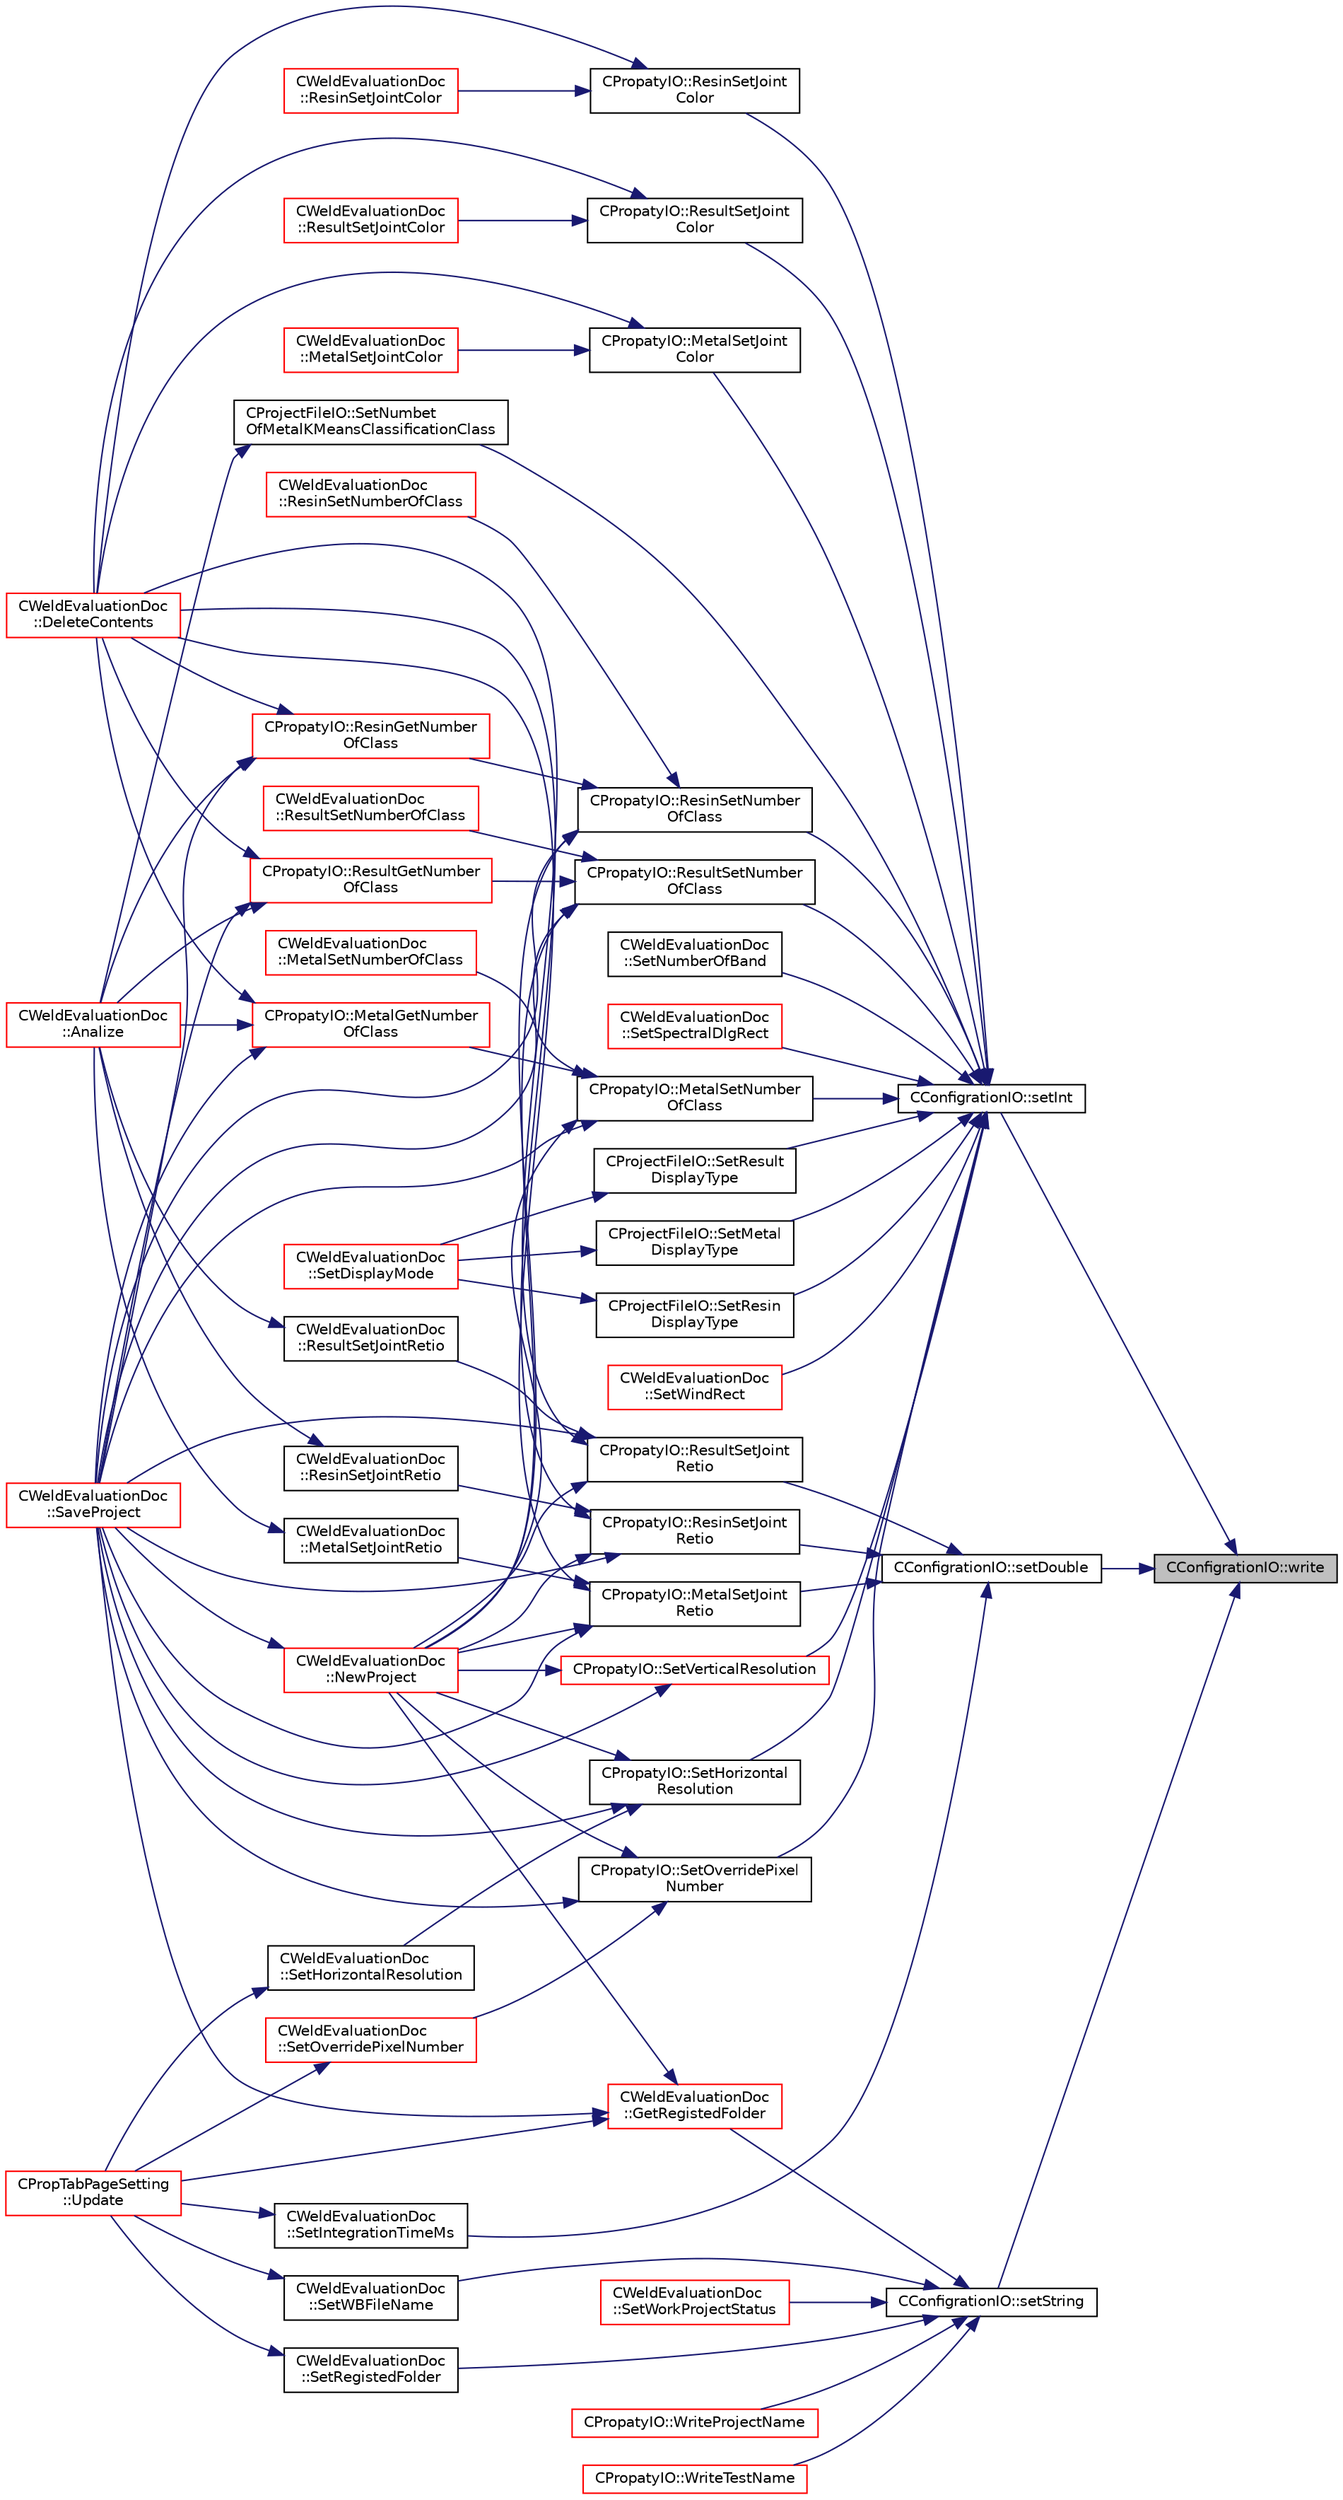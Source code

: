 digraph "CConfigrationIO::write"
{
 // LATEX_PDF_SIZE
  edge [fontname="Helvetica",fontsize="10",labelfontname="Helvetica",labelfontsize="10"];
  node [fontname="Helvetica",fontsize="10",shape=record];
  rankdir="RL";
  Node1 [label="CConfigrationIO::write",height=0.2,width=0.4,color="black", fillcolor="grey75", style="filled", fontcolor="black",tooltip="指定セクションのキーに値を設定"];
  Node1 -> Node2 [dir="back",color="midnightblue",fontsize="10",style="solid",fontname="Helvetica"];
  Node2 [label="CConfigrationIO::setDouble",height=0.2,width=0.4,color="black", fillcolor="white", style="filled",URL="$class_c_configration_i_o.html#a535689b2c4df043a729548de99f72a4a",tooltip="指定セクションのキーに浮動小数点値を設定"];
  Node2 -> Node3 [dir="back",color="midnightblue",fontsize="10",style="solid",fontname="Helvetica"];
  Node3 [label="CPropatyIO::MetalSetJoint\lRetio",height=0.2,width=0.4,color="black", fillcolor="white", style="filled",URL="$class_c_propaty_i_o.html#a4696f24d77def8e3b9d206b351c8ad66",tooltip="金属面の接合割合の設定"];
  Node3 -> Node4 [dir="back",color="midnightblue",fontsize="10",style="solid",fontname="Helvetica"];
  Node4 [label="CWeldEvaluationDoc\l::DeleteContents",height=0.2,width=0.4,color="red", fillcolor="white", style="filled",URL="$class_c_weld_evaluation_doc.html#a21fcb772f7329ee52b9b1922b133eca0",tooltip="スキャン情報の削除"];
  Node3 -> Node6 [dir="back",color="midnightblue",fontsize="10",style="solid",fontname="Helvetica"];
  Node6 [label="CWeldEvaluationDoc\l::MetalSetJointRetio",height=0.2,width=0.4,color="black", fillcolor="white", style="filled",URL="$class_c_weld_evaluation_doc.html#a282b2232f82ad37165b305e66daf7066",tooltip="金属面の接合割合の設定"];
  Node6 -> Node7 [dir="back",color="midnightblue",fontsize="10",style="solid",fontname="Helvetica"];
  Node7 [label="CWeldEvaluationDoc\l::Analize",height=0.2,width=0.4,color="red", fillcolor="white", style="filled",URL="$class_c_weld_evaluation_doc.html#aec529b21bcd80053e9ace596cc28ee56",tooltip="解析の実施"];
  Node3 -> Node9 [dir="back",color="midnightblue",fontsize="10",style="solid",fontname="Helvetica"];
  Node9 [label="CWeldEvaluationDoc\l::NewProject",height=0.2,width=0.4,color="red", fillcolor="white", style="filled",URL="$class_c_weld_evaluation_doc.html#a0aec3875f86f89c63daf5161cfded60d",tooltip="新規プロジェクトの構築"];
  Node9 -> Node14 [dir="back",color="midnightblue",fontsize="10",style="solid",fontname="Helvetica"];
  Node14 [label="CWeldEvaluationDoc\l::SaveProject",height=0.2,width=0.4,color="red", fillcolor="white", style="filled",URL="$class_c_weld_evaluation_doc.html#a92d375305f80e0626001ab1b3c8d75a0",tooltip="プロジェクトの保存"];
  Node3 -> Node14 [dir="back",color="midnightblue",fontsize="10",style="solid",fontname="Helvetica"];
  Node2 -> Node17 [dir="back",color="midnightblue",fontsize="10",style="solid",fontname="Helvetica"];
  Node17 [label="CPropatyIO::ResinSetJoint\lRetio",height=0.2,width=0.4,color="black", fillcolor="white", style="filled",URL="$class_c_propaty_i_o.html#ab16492fd229e0e2ccf188fae8ca7f726",tooltip="樹脂面の接合割合の設定"];
  Node17 -> Node4 [dir="back",color="midnightblue",fontsize="10",style="solid",fontname="Helvetica"];
  Node17 -> Node9 [dir="back",color="midnightblue",fontsize="10",style="solid",fontname="Helvetica"];
  Node17 -> Node18 [dir="back",color="midnightblue",fontsize="10",style="solid",fontname="Helvetica"];
  Node18 [label="CWeldEvaluationDoc\l::ResinSetJointRetio",height=0.2,width=0.4,color="black", fillcolor="white", style="filled",URL="$class_c_weld_evaluation_doc.html#a556e5795142b2a57d1f35f71809875cf",tooltip="樹脂面の接合割合の設定"];
  Node18 -> Node7 [dir="back",color="midnightblue",fontsize="10",style="solid",fontname="Helvetica"];
  Node17 -> Node14 [dir="back",color="midnightblue",fontsize="10",style="solid",fontname="Helvetica"];
  Node2 -> Node19 [dir="back",color="midnightblue",fontsize="10",style="solid",fontname="Helvetica"];
  Node19 [label="CPropatyIO::ResultSetJoint\lRetio",height=0.2,width=0.4,color="black", fillcolor="white", style="filled",URL="$class_c_propaty_i_o.html#ab5d3cd61f8af29747e644c8891163c28",tooltip="接合結果の接合割合の設定"];
  Node19 -> Node4 [dir="back",color="midnightblue",fontsize="10",style="solid",fontname="Helvetica"];
  Node19 -> Node9 [dir="back",color="midnightblue",fontsize="10",style="solid",fontname="Helvetica"];
  Node19 -> Node20 [dir="back",color="midnightblue",fontsize="10",style="solid",fontname="Helvetica"];
  Node20 [label="CWeldEvaluationDoc\l::ResultSetJointRetio",height=0.2,width=0.4,color="black", fillcolor="white", style="filled",URL="$class_c_weld_evaluation_doc.html#a3adb6695516f8c519543b29bdcef8f05",tooltip="接合結果の接合割合の設定"];
  Node20 -> Node7 [dir="back",color="midnightblue",fontsize="10",style="solid",fontname="Helvetica"];
  Node19 -> Node14 [dir="back",color="midnightblue",fontsize="10",style="solid",fontname="Helvetica"];
  Node2 -> Node21 [dir="back",color="midnightblue",fontsize="10",style="solid",fontname="Helvetica"];
  Node21 [label="CWeldEvaluationDoc\l::SetIntegrationTimeMs",height=0.2,width=0.4,color="black", fillcolor="white", style="filled",URL="$class_c_weld_evaluation_doc.html#a815b8688933d5bb4a4e4471ba40dccb0",tooltip="Integration_time_msの設定"];
  Node21 -> Node22 [dir="back",color="midnightblue",fontsize="10",style="solid",fontname="Helvetica"];
  Node22 [label="CPropTabPageSetting\l::Update",height=0.2,width=0.4,color="red", fillcolor="white", style="filled",URL="$class_c_prop_tab_page_setting.html#acefe73a52687d98a8a6e6f01ef270b01",tooltip="更新処理"];
  Node1 -> Node24 [dir="back",color="midnightblue",fontsize="10",style="solid",fontname="Helvetica"];
  Node24 [label="CConfigrationIO::setInt",height=0.2,width=0.4,color="black", fillcolor="white", style="filled",URL="$class_c_configration_i_o.html#ae2b2f069a5eb2e6e40db50c09d6f71a5",tooltip="指定セクションのキーに整数値を設定"];
  Node24 -> Node25 [dir="back",color="midnightblue",fontsize="10",style="solid",fontname="Helvetica"];
  Node25 [label="CPropatyIO::MetalSetJoint\lColor",height=0.2,width=0.4,color="black", fillcolor="white", style="filled",URL="$class_c_propaty_i_o.html#a51608d8b45c5cc2bb21e34b6677244f0",tooltip="金属面の接合色の設定"];
  Node25 -> Node4 [dir="back",color="midnightblue",fontsize="10",style="solid",fontname="Helvetica"];
  Node25 -> Node26 [dir="back",color="midnightblue",fontsize="10",style="solid",fontname="Helvetica"];
  Node26 [label="CWeldEvaluationDoc\l::MetalSetJointColor",height=0.2,width=0.4,color="red", fillcolor="white", style="filled",URL="$class_c_weld_evaluation_doc.html#a0dcfe2f1565b1e4cea83f0ba1deb540c",tooltip="金属面の接合色の設定"];
  Node24 -> Node31 [dir="back",color="midnightblue",fontsize="10",style="solid",fontname="Helvetica"];
  Node31 [label="CPropatyIO::MetalSetNumber\lOfClass",height=0.2,width=0.4,color="black", fillcolor="white", style="filled",URL="$class_c_propaty_i_o.html#ab263d6b737c5fb9a6a75a8319506cddb",tooltip="金属面の分類数の設定"];
  Node31 -> Node32 [dir="back",color="midnightblue",fontsize="10",style="solid",fontname="Helvetica"];
  Node32 [label="CPropatyIO::MetalGetNumber\lOfClass",height=0.2,width=0.4,color="red", fillcolor="white", style="filled",URL="$class_c_propaty_i_o.html#a16a55c3db357af77e875c008c5837dee",tooltip="金属面の分類数の取得"];
  Node32 -> Node7 [dir="back",color="midnightblue",fontsize="10",style="solid",fontname="Helvetica"];
  Node32 -> Node4 [dir="back",color="midnightblue",fontsize="10",style="solid",fontname="Helvetica"];
  Node32 -> Node14 [dir="back",color="midnightblue",fontsize="10",style="solid",fontname="Helvetica"];
  Node31 -> Node40 [dir="back",color="midnightblue",fontsize="10",style="solid",fontname="Helvetica"];
  Node40 [label="CWeldEvaluationDoc\l::MetalSetNumberOfClass",height=0.2,width=0.4,color="red", fillcolor="white", style="filled",URL="$class_c_weld_evaluation_doc.html#a134f9e54317be375b7b5fbf1cf501980",tooltip="金属面の分類数の設定"];
  Node31 -> Node9 [dir="back",color="midnightblue",fontsize="10",style="solid",fontname="Helvetica"];
  Node31 -> Node14 [dir="back",color="midnightblue",fontsize="10",style="solid",fontname="Helvetica"];
  Node24 -> Node42 [dir="back",color="midnightblue",fontsize="10",style="solid",fontname="Helvetica"];
  Node42 [label="CPropatyIO::ResinSetJoint\lColor",height=0.2,width=0.4,color="black", fillcolor="white", style="filled",URL="$class_c_propaty_i_o.html#a7d32eed90f0a3eab1ae76df4c2d0c643",tooltip="樹脂面の接合色の設定"];
  Node42 -> Node4 [dir="back",color="midnightblue",fontsize="10",style="solid",fontname="Helvetica"];
  Node42 -> Node43 [dir="back",color="midnightblue",fontsize="10",style="solid",fontname="Helvetica"];
  Node43 [label="CWeldEvaluationDoc\l::ResinSetJointColor",height=0.2,width=0.4,color="red", fillcolor="white", style="filled",URL="$class_c_weld_evaluation_doc.html#aaf723bdc82ec7ede125b473a0ba36672",tooltip="樹脂面の接合色の設定"];
  Node24 -> Node44 [dir="back",color="midnightblue",fontsize="10",style="solid",fontname="Helvetica"];
  Node44 [label="CPropatyIO::ResinSetNumber\lOfClass",height=0.2,width=0.4,color="black", fillcolor="white", style="filled",URL="$class_c_propaty_i_o.html#a6a2f279575582b3b5fd0fc78d44313bf",tooltip="樹脂面の分類数の設定"];
  Node44 -> Node9 [dir="back",color="midnightblue",fontsize="10",style="solid",fontname="Helvetica"];
  Node44 -> Node45 [dir="back",color="midnightblue",fontsize="10",style="solid",fontname="Helvetica"];
  Node45 [label="CPropatyIO::ResinGetNumber\lOfClass",height=0.2,width=0.4,color="red", fillcolor="white", style="filled",URL="$class_c_propaty_i_o.html#a4ccce7edae07c0d331960ca1104aa375",tooltip="樹脂面の分類数の取得"];
  Node45 -> Node7 [dir="back",color="midnightblue",fontsize="10",style="solid",fontname="Helvetica"];
  Node45 -> Node4 [dir="back",color="midnightblue",fontsize="10",style="solid",fontname="Helvetica"];
  Node45 -> Node14 [dir="back",color="midnightblue",fontsize="10",style="solid",fontname="Helvetica"];
  Node44 -> Node47 [dir="back",color="midnightblue",fontsize="10",style="solid",fontname="Helvetica"];
  Node47 [label="CWeldEvaluationDoc\l::ResinSetNumberOfClass",height=0.2,width=0.4,color="red", fillcolor="white", style="filled",URL="$class_c_weld_evaluation_doc.html#a9efab5ecbccc32adc8f36a6c9953394c",tooltip="樹脂面の分類数の設定"];
  Node44 -> Node14 [dir="back",color="midnightblue",fontsize="10",style="solid",fontname="Helvetica"];
  Node24 -> Node48 [dir="back",color="midnightblue",fontsize="10",style="solid",fontname="Helvetica"];
  Node48 [label="CPropatyIO::ResultSetJoint\lColor",height=0.2,width=0.4,color="black", fillcolor="white", style="filled",URL="$class_c_propaty_i_o.html#a16b3e539746c24e961b939c92634938c",tooltip="接合結果の接合色の設定"];
  Node48 -> Node4 [dir="back",color="midnightblue",fontsize="10",style="solid",fontname="Helvetica"];
  Node48 -> Node49 [dir="back",color="midnightblue",fontsize="10",style="solid",fontname="Helvetica"];
  Node49 [label="CWeldEvaluationDoc\l::ResultSetJointColor",height=0.2,width=0.4,color="red", fillcolor="white", style="filled",URL="$class_c_weld_evaluation_doc.html#a0f2821f9a37db33b82a9d9dccda92c81",tooltip="接合結果の接合色の設定"];
  Node24 -> Node50 [dir="back",color="midnightblue",fontsize="10",style="solid",fontname="Helvetica"];
  Node50 [label="CPropatyIO::ResultSetNumber\lOfClass",height=0.2,width=0.4,color="black", fillcolor="white", style="filled",URL="$class_c_propaty_i_o.html#a5d8a3b2d8be1e1c95293c525278ccc4b",tooltip="接合結果の分類数の設定"];
  Node50 -> Node9 [dir="back",color="midnightblue",fontsize="10",style="solid",fontname="Helvetica"];
  Node50 -> Node51 [dir="back",color="midnightblue",fontsize="10",style="solid",fontname="Helvetica"];
  Node51 [label="CPropatyIO::ResultGetNumber\lOfClass",height=0.2,width=0.4,color="red", fillcolor="white", style="filled",URL="$class_c_propaty_i_o.html#a3c255aa66e4a529223b8fc4dcaf4df18",tooltip="接合結果の分類数の取得"];
  Node51 -> Node7 [dir="back",color="midnightblue",fontsize="10",style="solid",fontname="Helvetica"];
  Node51 -> Node4 [dir="back",color="midnightblue",fontsize="10",style="solid",fontname="Helvetica"];
  Node51 -> Node14 [dir="back",color="midnightblue",fontsize="10",style="solid",fontname="Helvetica"];
  Node50 -> Node53 [dir="back",color="midnightblue",fontsize="10",style="solid",fontname="Helvetica"];
  Node53 [label="CWeldEvaluationDoc\l::ResultSetNumberOfClass",height=0.2,width=0.4,color="red", fillcolor="white", style="filled",URL="$class_c_weld_evaluation_doc.html#a51956bef7cb75dd81f7f411c26ed3437",tooltip="接合結果の分類数の設定"];
  Node50 -> Node14 [dir="back",color="midnightblue",fontsize="10",style="solid",fontname="Helvetica"];
  Node24 -> Node54 [dir="back",color="midnightblue",fontsize="10",style="solid",fontname="Helvetica"];
  Node54 [label="CPropatyIO::SetHorizontal\lResolution",height=0.2,width=0.4,color="black", fillcolor="white", style="filled",URL="$class_c_propaty_i_o.html#af898ffdeaebe21dc351bd176911b5dde",tooltip="横方向の解像度の設定"];
  Node54 -> Node9 [dir="back",color="midnightblue",fontsize="10",style="solid",fontname="Helvetica"];
  Node54 -> Node14 [dir="back",color="midnightblue",fontsize="10",style="solid",fontname="Helvetica"];
  Node54 -> Node55 [dir="back",color="midnightblue",fontsize="10",style="solid",fontname="Helvetica"];
  Node55 [label="CWeldEvaluationDoc\l::SetHorizontalResolution",height=0.2,width=0.4,color="black", fillcolor="white", style="filled",URL="$class_c_weld_evaluation_doc.html#a3cb0e9a1526ddf9a707fbfecd85374c6",tooltip="横方向の解像度の設定"];
  Node55 -> Node22 [dir="back",color="midnightblue",fontsize="10",style="solid",fontname="Helvetica"];
  Node24 -> Node56 [dir="back",color="midnightblue",fontsize="10",style="solid",fontname="Helvetica"];
  Node56 [label="CProjectFileIO::SetMetal\lDisplayType",height=0.2,width=0.4,color="black", fillcolor="white", style="filled",URL="$class_c_project_file_i_o.html#a72febda46d46ce0a691c704a6b1c0e22",tooltip="金属画像表示タイプの設定"];
  Node56 -> Node57 [dir="back",color="midnightblue",fontsize="10",style="solid",fontname="Helvetica"];
  Node57 [label="CWeldEvaluationDoc\l::SetDisplayMode",height=0.2,width=0.4,color="red", fillcolor="white", style="filled",URL="$class_c_weld_evaluation_doc.html#a8c3734ada4777e97073fd72a094bf46f",tooltip="表示モードの設定"];
  Node24 -> Node66 [dir="back",color="midnightblue",fontsize="10",style="solid",fontname="Helvetica"];
  Node66 [label="CWeldEvaluationDoc\l::SetNumberOfBand",height=0.2,width=0.4,color="black", fillcolor="white", style="filled",URL="$class_c_weld_evaluation_doc.html#a74f4f4acb62abb12b800982656e6fa08",tooltip="バンド数の設定"];
  Node24 -> Node67 [dir="back",color="midnightblue",fontsize="10",style="solid",fontname="Helvetica"];
  Node67 [label="CProjectFileIO::SetNumbet\lOfMetalKMeansClassificationClass",height=0.2,width=0.4,color="black", fillcolor="white", style="filled",URL="$class_c_project_file_i_o.html#a29406d5c5257125f37cc8570c6925085",tooltip="作成された金属面K-Means解析のクラス数の取得"];
  Node67 -> Node7 [dir="back",color="midnightblue",fontsize="10",style="solid",fontname="Helvetica"];
  Node24 -> Node68 [dir="back",color="midnightblue",fontsize="10",style="solid",fontname="Helvetica"];
  Node68 [label="CPropatyIO::SetOverridePixel\lNumber",height=0.2,width=0.4,color="black", fillcolor="white", style="filled",URL="$class_c_propaty_i_o.html#ae0321a185c5ac13df27d1041ed2716bb",tooltip="重なりピクセル数の設定"];
  Node68 -> Node9 [dir="back",color="midnightblue",fontsize="10",style="solid",fontname="Helvetica"];
  Node68 -> Node14 [dir="back",color="midnightblue",fontsize="10",style="solid",fontname="Helvetica"];
  Node68 -> Node69 [dir="back",color="midnightblue",fontsize="10",style="solid",fontname="Helvetica"];
  Node69 [label="CWeldEvaluationDoc\l::SetOverridePixelNumber",height=0.2,width=0.4,color="red", fillcolor="white", style="filled",URL="$class_c_weld_evaluation_doc.html#ab5421290a2c9bedda0312fb4c639fe64",tooltip="重なりピクセル数の設定"];
  Node69 -> Node22 [dir="back",color="midnightblue",fontsize="10",style="solid",fontname="Helvetica"];
  Node24 -> Node74 [dir="back",color="midnightblue",fontsize="10",style="solid",fontname="Helvetica"];
  Node74 [label="CProjectFileIO::SetResin\lDisplayType",height=0.2,width=0.4,color="black", fillcolor="white", style="filled",URL="$class_c_project_file_i_o.html#a3423e2b69573bdb6fbcb3378eab42d18",tooltip="樹脂画像表示タイプの設定"];
  Node74 -> Node57 [dir="back",color="midnightblue",fontsize="10",style="solid",fontname="Helvetica"];
  Node24 -> Node75 [dir="back",color="midnightblue",fontsize="10",style="solid",fontname="Helvetica"];
  Node75 [label="CProjectFileIO::SetResult\lDisplayType",height=0.2,width=0.4,color="black", fillcolor="white", style="filled",URL="$class_c_project_file_i_o.html#a4d14fb09609fb48e540cb7851daccedc",tooltip="接合結果画像表示タイプの設定"];
  Node75 -> Node57 [dir="back",color="midnightblue",fontsize="10",style="solid",fontname="Helvetica"];
  Node24 -> Node76 [dir="back",color="midnightblue",fontsize="10",style="solid",fontname="Helvetica"];
  Node76 [label="CWeldEvaluationDoc\l::SetSpectralDlgRect",height=0.2,width=0.4,color="red", fillcolor="white", style="filled",URL="$class_c_weld_evaluation_doc.html#af4172c04d2d0a57fb781d69e51ddc97e",tooltip="区間スペクトルダイアログの位置とサイズの取得"];
  Node24 -> Node78 [dir="back",color="midnightblue",fontsize="10",style="solid",fontname="Helvetica"];
  Node78 [label="CPropatyIO::SetVerticalResolution",height=0.2,width=0.4,color="red", fillcolor="white", style="filled",URL="$class_c_propaty_i_o.html#a5cd21ed2fe9256877c4421dc644665c2",tooltip="縦方向の解像度の設定"];
  Node78 -> Node9 [dir="back",color="midnightblue",fontsize="10",style="solid",fontname="Helvetica"];
  Node78 -> Node14 [dir="back",color="midnightblue",fontsize="10",style="solid",fontname="Helvetica"];
  Node24 -> Node80 [dir="back",color="midnightblue",fontsize="10",style="solid",fontname="Helvetica"];
  Node80 [label="CWeldEvaluationDoc\l::SetWindRect",height=0.2,width=0.4,color="red", fillcolor="white", style="filled",URL="$class_c_weld_evaluation_doc.html#a0e46d3afc7df54ee0caa20ed6b832078",tooltip="メインウインドの位置とサイズの設定"];
  Node1 -> Node82 [dir="back",color="midnightblue",fontsize="10",style="solid",fontname="Helvetica"];
  Node82 [label="CConfigrationIO::setString",height=0.2,width=0.4,color="black", fillcolor="white", style="filled",URL="$class_c_configration_i_o.html#a0fb34e01af48df8da81d80108ffa3d03",tooltip="指定セクションのキーに文字列を設定"];
  Node82 -> Node83 [dir="back",color="midnightblue",fontsize="10",style="solid",fontname="Helvetica"];
  Node83 [label="CWeldEvaluationDoc\l::GetRegistedFolder",height=0.2,width=0.4,color="red", fillcolor="white", style="filled",URL="$class_c_weld_evaluation_doc.html#ad3746774f32e3fa3fc4ebc4d4510d0ee",tooltip="登録済み試験格納フォルダの取得"];
  Node83 -> Node9 [dir="back",color="midnightblue",fontsize="10",style="solid",fontname="Helvetica"];
  Node83 -> Node14 [dir="back",color="midnightblue",fontsize="10",style="solid",fontname="Helvetica"];
  Node83 -> Node22 [dir="back",color="midnightblue",fontsize="10",style="solid",fontname="Helvetica"];
  Node82 -> Node97 [dir="back",color="midnightblue",fontsize="10",style="solid",fontname="Helvetica"];
  Node97 [label="CWeldEvaluationDoc\l::SetRegistedFolder",height=0.2,width=0.4,color="black", fillcolor="white", style="filled",URL="$class_c_weld_evaluation_doc.html#a305d7efff0111b0612ca004176bc0280",tooltip="登録済み試験格納フォルダの設定"];
  Node97 -> Node22 [dir="back",color="midnightblue",fontsize="10",style="solid",fontname="Helvetica"];
  Node82 -> Node98 [dir="back",color="midnightblue",fontsize="10",style="solid",fontname="Helvetica"];
  Node98 [label="CWeldEvaluationDoc\l::SetWBFileName",height=0.2,width=0.4,color="black", fillcolor="white", style="filled",URL="$class_c_weld_evaluation_doc.html#ad67e43a275ca5b21835a1b256a1cade9",tooltip="ホワイトバランスファイル名の設定"];
  Node98 -> Node22 [dir="back",color="midnightblue",fontsize="10",style="solid",fontname="Helvetica"];
  Node82 -> Node99 [dir="back",color="midnightblue",fontsize="10",style="solid",fontname="Helvetica"];
  Node99 [label="CWeldEvaluationDoc\l::SetWorkProjectStatus",height=0.2,width=0.4,color="red", fillcolor="white", style="filled",URL="$class_c_weld_evaluation_doc.html#a7e566eb5b56caf422a7b530513bb1f0a",tooltip="プロジェクトステータス設定"];
  Node82 -> Node105 [dir="back",color="midnightblue",fontsize="10",style="solid",fontname="Helvetica"];
  Node105 [label="CPropatyIO::WriteProjectName",height=0.2,width=0.4,color="red", fillcolor="white", style="filled",URL="$class_c_propaty_i_o.html#a006e31d7e641b99702296a097dea5e07",tooltip="プロジェクト名の保存"];
  Node82 -> Node106 [dir="back",color="midnightblue",fontsize="10",style="solid",fontname="Helvetica"];
  Node106 [label="CPropatyIO::WriteTestName",height=0.2,width=0.4,color="red", fillcolor="white", style="filled",URL="$class_c_propaty_i_o.html#a9560a2f78df7db71e57e25b4be5b53dd",tooltip="テスト名の保存"];
}

